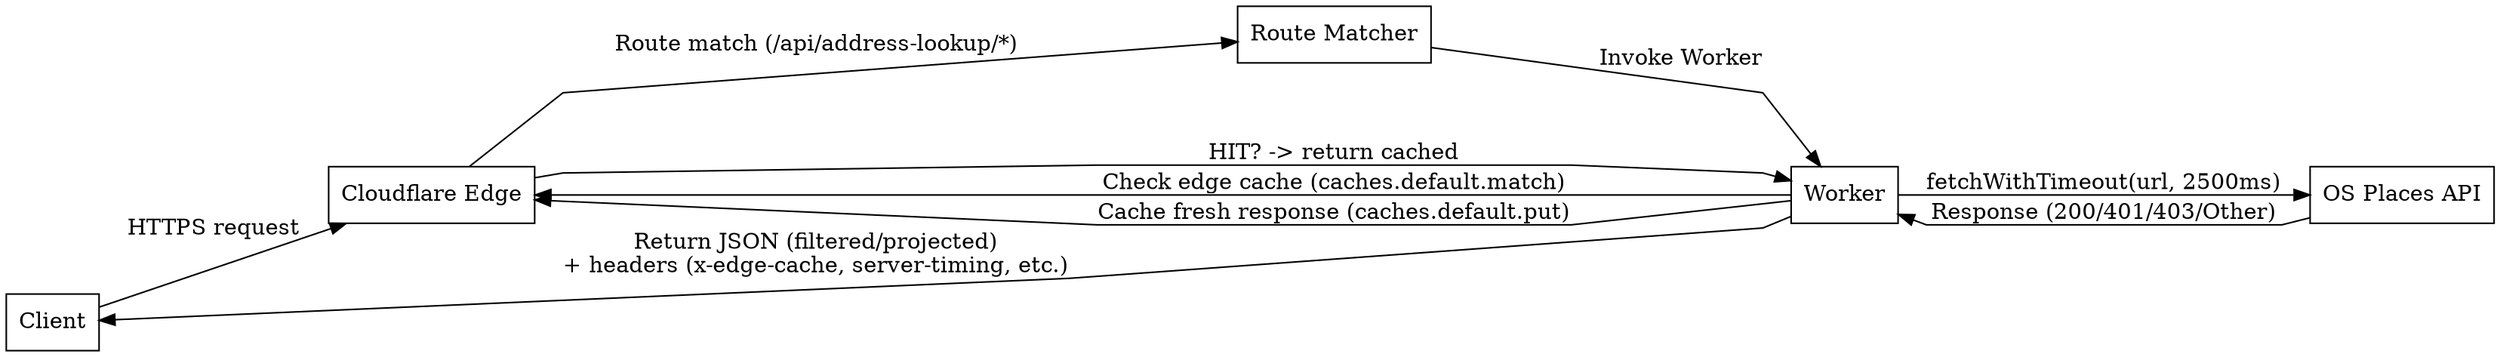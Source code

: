 digraph sequence {
	rankdir=LR splines=polyline
	Client [shape=box]
	"Cloudflare Edge" [shape=box]
	"Route Matcher" [shape=box]
	Worker [shape=box]
	"OS Places API" [shape=box]
	Client -> "Cloudflare Edge" [label="HTTPS request"]
	"Cloudflare Edge" -> "Route Matcher" [label="Route match (/api/address-lookup/*)"]
	"Route Matcher" -> Worker [label="Invoke Worker"]
	Worker -> "Cloudflare Edge" [label="Check edge cache (caches.default.match)"]
	"Cloudflare Edge" -> Worker [label="HIT? -> return cached"]
	Worker -> "OS Places API" [label="fetchWithTimeout(url, 2500ms)"]
	"OS Places API" -> Worker [label="Response (200/401/403/Other)"]
	Worker -> "Cloudflare Edge" [label="Cache fresh response (caches.default.put)"]
	Worker -> Client [label="Return JSON (filtered/projected)
+ headers (x-edge-cache, server-timing, etc.)"]
}
